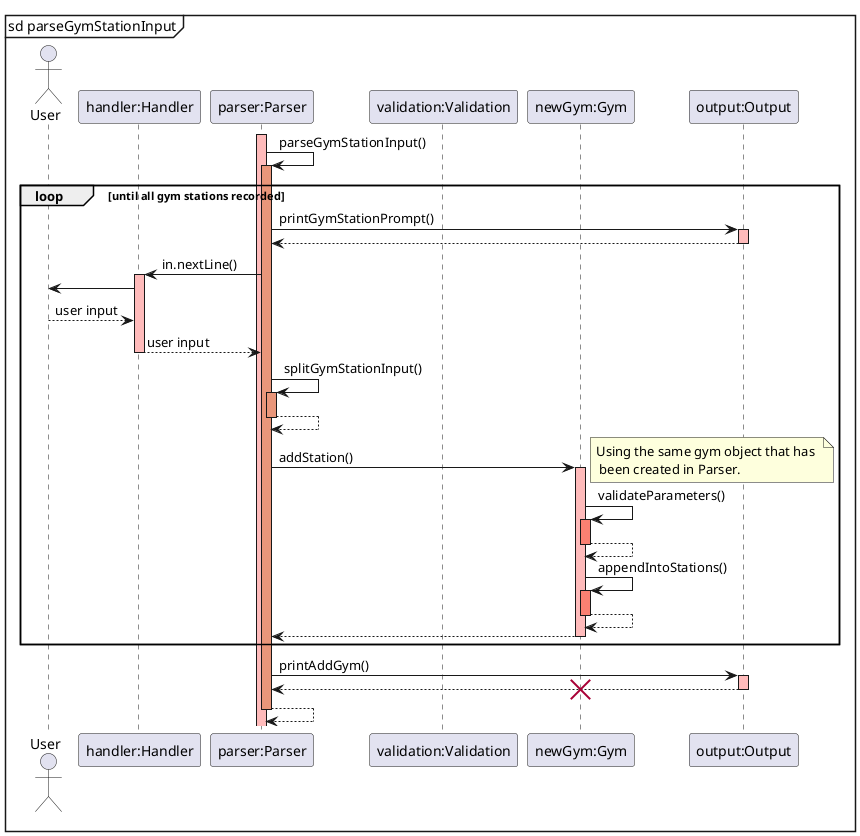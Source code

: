 @startuml
mainframe sd parseGymStationInput
actor User
participant "handler:Handler" as Handler
participant "parser:Parser" as Parser
participant "validation:Validation" as Validation
participant "newGym:Gym" as Gym
participant "output:Output" as Output

activate Parser  #FFBBBB
Parser -> Parser : parseGymStationInput()
    activate Parser #DarkSalmon
        loop until all gym stations recorded
            Parser -> Output : printGymStationPrompt()
            activate Output #FFBBBB
            Output --> Parser : 
            deactivate Output #DarkSalmon

            Parser -> Handler: in.nextLine()
            activate Handler #FFBBBB
            Handler -> User:
            User --> Handler: user input
            Handler --> Parser: user input
            deactivate Handler #FFBBBB
            Parser -> Parser: splitGymStationInput()
            activate Parser #DarkSalmon
            Parser --> Parser:

            deactivate Parser #DarkSalmon

            Parser -> Gym: addStation() 
            note right : Using the same gym object that has \n been created in Parser.

            activate Gym #FFBBBB

            Gym -> Gym: validateParameters()
            activate Gym #Salmon
            Gym --> Gym: 
            deactivate Gym #Salmon

            Gym -> Gym : appendIntoStations()
            activate Gym #Salmon
            Gym --> Gym : 
            deactivate Gym #Salmon
            Gym --> Parser:
            deactivate Gym #FFBBBB
        end
    Parser -> Output: printAddGym()
    activate Output #FFBBBB
    Output --> Parser:
    destroy Gym
    deactivate Output
    Parser --> Parser :
    deactivate Parser #DarkSalmon
@enduml